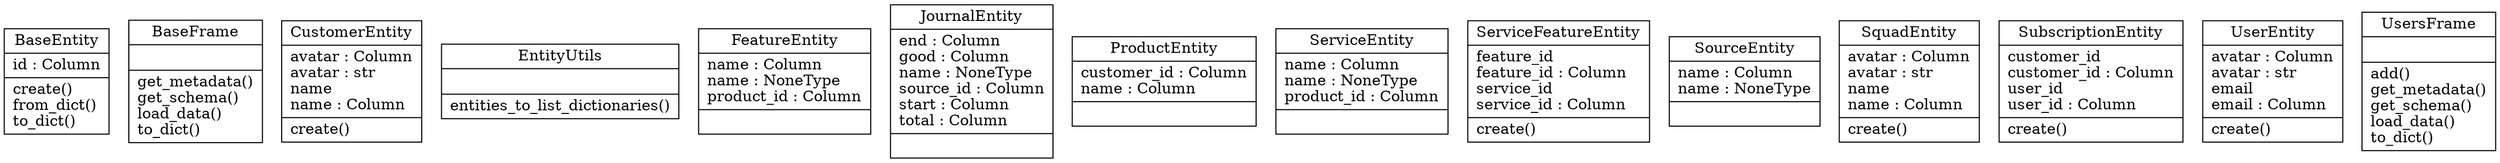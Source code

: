 digraph "classes_owlvey" {
charset="utf-8"
rankdir=BT
"0" [label="{BaseEntity|id : Column\l|create()\lfrom_dict()\lto_dict()\l}", shape="record"];
"1" [label="{BaseFrame|\l|get_metadata()\lget_schema()\lload_data()\lto_dict()\l}", shape="record"];
"2" [label="{CustomerEntity|avatar : Column\lavatar : str\lname\lname : Column\l|create()\l}", shape="record"];
"3" [label="{EntityUtils|\l|entities_to_list_dictionaries()\l}", shape="record"];
"4" [label="{FeatureEntity|name : Column\lname : NoneType\lproduct_id : Column\l|}", shape="record"];
"5" [label="{JournalEntity|end : Column\lgood : Column\lname : NoneType\lsource_id : Column\lstart : Column\ltotal : Column\l|}", shape="record"];
"6" [label="{ProductEntity|customer_id : Column\lname : Column\l|}", shape="record"];
"7" [label="{ServiceEntity|name : Column\lname : NoneType\lproduct_id : Column\l|}", shape="record"];
"8" [label="{ServiceFeatureEntity|feature_id\lfeature_id : Column\lservice_id\lservice_id : Column\l|create()\l}", shape="record"];
"9" [label="{SourceEntity|name : Column\lname : NoneType\l|}", shape="record"];
"10" [label="{SquadEntity|avatar : Column\lavatar : str\lname\lname : Column\l|create()\l}", shape="record"];
"11" [label="{SubscriptionEntity|customer_id\lcustomer_id : Column\luser_id\luser_id : Column\l|create()\l}", shape="record"];
"12" [label="{UserEntity|avatar : Column\lavatar : str\lemail\lemail : Column\l|create()\l}", shape="record"];
"13" [label="{UsersFrame|\l|add()\lget_metadata()\lget_schema()\lload_data()\lto_dict()\l}", shape="record"];
}

